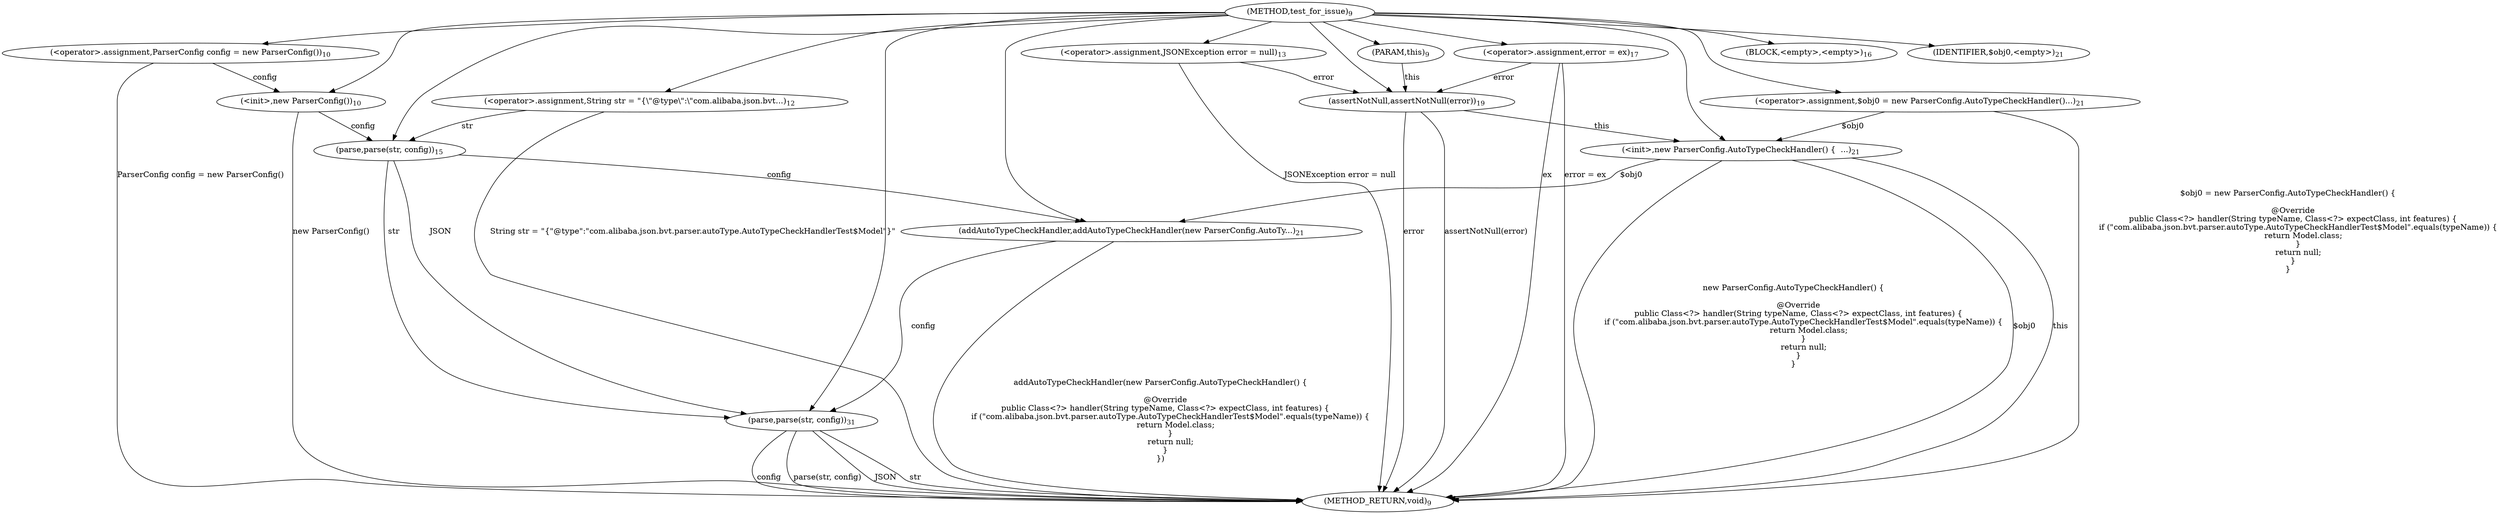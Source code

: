 digraph "test_for_issue" {  
"29" [label = <(METHOD,test_for_issue)<SUB>9</SUB>> ]
"72" [label = <(METHOD_RETURN,void)<SUB>9</SUB>> ]
"4" [label = <(PARAM,this)<SUB>9</SUB>> ]
"32" [label = <(&lt;operator&gt;.assignment,ParserConfig config = new ParserConfig())<SUB>10</SUB>> ]
"35" [label = <(&lt;init&gt;,new ParserConfig())<SUB>10</SUB>> ]
"38" [label = <(&lt;operator&gt;.assignment,String str = &quot;{\&quot;@type\&quot;:\&quot;com.alibaba.json.bvt...)<SUB>12</SUB>> ]
"42" [label = <(&lt;operator&gt;.assignment,JSONException error = null)<SUB>13</SUB>> ]
"56" [label = <(assertNotNull,assertNotNull(error))<SUB>19</SUB>> ]
"58" [label = <(addAutoTypeCheckHandler,addAutoTypeCheckHandler(new ParserConfig.AutoTy...)<SUB>21</SUB>> ]
"66" [label = <(parse,parse(str, config))<SUB>31</SUB>> ]
"32" [label = <(&lt;operator&gt;.assignment,ParserConfig config = new ParserConfig())<SUB>10</SUB>> ]
"32" [label = <(&lt;operator&gt;.assignment,ParserConfig config = new ParserConfig())<SUB>10</SUB>> ]
"35" [label = <(&lt;init&gt;,new ParserConfig())<SUB>10</SUB>> ]
"38" [label = <(&lt;operator&gt;.assignment,String str = &quot;{\&quot;@type\&quot;:\&quot;com.alibaba.json.bvt...)<SUB>12</SUB>> ]
"38" [label = <(&lt;operator&gt;.assignment,String str = &quot;{\&quot;@type\&quot;:\&quot;com.alibaba.json.bvt...)<SUB>12</SUB>> ]
"42" [label = <(&lt;operator&gt;.assignment,JSONException error = null)<SUB>13</SUB>> ]
"42" [label = <(&lt;operator&gt;.assignment,JSONException error = null)<SUB>13</SUB>> ]
"56" [label = <(assertNotNull,assertNotNull(error))<SUB>19</SUB>> ]
"56" [label = <(assertNotNull,assertNotNull(error))<SUB>19</SUB>> ]
"58" [label = <(addAutoTypeCheckHandler,addAutoTypeCheckHandler(new ParserConfig.AutoTy...)<SUB>21</SUB>> ]
"58" [label = <(addAutoTypeCheckHandler,addAutoTypeCheckHandler(new ParserConfig.AutoTy...)<SUB>21</SUB>> ]
"66" [label = <(parse,parse(str, config))<SUB>31</SUB>> ]
"66" [label = <(parse,parse(str, config))<SUB>31</SUB>> ]
"66" [label = <(parse,parse(str, config))<SUB>31</SUB>> ]
"47" [label = <(parse,parse(str, config))<SUB>15</SUB>> ]
"52" [label = <(BLOCK,&lt;empty&gt;,&lt;empty&gt;)<SUB>16</SUB>> ]
"62" [label = <(&lt;operator&gt;.assignment,$obj0 = new ParserConfig.AutoTypeCheckHandler()...)<SUB>21</SUB>> ]
"22" [label = <(&lt;init&gt;,new ParserConfig.AutoTypeCheckHandler() {

  ...)<SUB>21</SUB>> ]
"65" [label = <(IDENTIFIER,$obj0,&lt;empty&gt;)<SUB>21</SUB>> ]
"47" [label = <(parse,parse(str, config))<SUB>15</SUB>> ]
"47" [label = <(parse,parse(str, config))<SUB>15</SUB>> ]
"47" [label = <(parse,parse(str, config))<SUB>15</SUB>> ]
"53" [label = <(&lt;operator&gt;.assignment,error = ex)<SUB>17</SUB>> ]
"62" [label = <(&lt;operator&gt;.assignment,$obj0 = new ParserConfig.AutoTypeCheckHandler()...)<SUB>21</SUB>> ]
"62" [label = <(&lt;operator&gt;.assignment,$obj0 = new ParserConfig.AutoTypeCheckHandler()...)<SUB>21</SUB>> ]
"22" [label = <(&lt;init&gt;,new ParserConfig.AutoTypeCheckHandler() {

  ...)<SUB>21</SUB>> ]
"22" [label = <(&lt;init&gt;,new ParserConfig.AutoTypeCheckHandler() {

  ...)<SUB>21</SUB>> ]
"53" [label = <(&lt;operator&gt;.assignment,error = ex)<SUB>17</SUB>> ]
"53" [label = <(&lt;operator&gt;.assignment,error = ex)<SUB>17</SUB>> ]
  "32" -> "72"  [ label = "ParserConfig config = new ParserConfig()"] 
  "35" -> "72"  [ label = "new ParserConfig()"] 
  "38" -> "72"  [ label = "String str = &quot;{\&quot;@type\&quot;:\&quot;com.alibaba.json.bvt.parser.autoType.AutoTypeCheckHandlerTest$Model\&quot;}&quot;"] 
  "42" -> "72"  [ label = "JSONException error = null"] 
  "53" -> "72"  [ label = "error = ex"] 
  "56" -> "72"  [ label = "error"] 
  "56" -> "72"  [ label = "assertNotNull(error)"] 
  "62" -> "72"  [ label = "$obj0 = new ParserConfig.AutoTypeCheckHandler() {

    @Override
    public Class&lt;?&gt; handler(String typeName, Class&lt;?&gt; expectClass, int features) {
        if (&quot;com.alibaba.json.bvt.parser.autoType.AutoTypeCheckHandlerTest$Model&quot;.equals(typeName)) {
            return Model.class;
        }
        return null;
    }
}"] 
  "22" -> "72"  [ label = "$obj0"] 
  "22" -> "72"  [ label = "this"] 
  "22" -> "72"  [ label = "new ParserConfig.AutoTypeCheckHandler() {

    @Override
    public Class&lt;?&gt; handler(String typeName, Class&lt;?&gt; expectClass, int features) {
        if (&quot;com.alibaba.json.bvt.parser.autoType.AutoTypeCheckHandlerTest$Model&quot;.equals(typeName)) {
            return Model.class;
        }
        return null;
    }
}"] 
  "58" -> "72"  [ label = "addAutoTypeCheckHandler(new ParserConfig.AutoTypeCheckHandler() {

    @Override
    public Class&lt;?&gt; handler(String typeName, Class&lt;?&gt; expectClass, int features) {
        if (&quot;com.alibaba.json.bvt.parser.autoType.AutoTypeCheckHandlerTest$Model&quot;.equals(typeName)) {
            return Model.class;
        }
        return null;
    }
})"] 
  "66" -> "72"  [ label = "JSON"] 
  "66" -> "72"  [ label = "str"] 
  "66" -> "72"  [ label = "config"] 
  "66" -> "72"  [ label = "parse(str, config)"] 
  "53" -> "72"  [ label = "ex"] 
  "29" -> "4" 
  "29" -> "32" 
  "29" -> "38" 
  "29" -> "42" 
  "32" -> "35"  [ label = "config"] 
  "29" -> "35" 
  "4" -> "56"  [ label = "this"] 
  "29" -> "56" 
  "42" -> "56"  [ label = "error"] 
  "53" -> "56"  [ label = "error"] 
  "47" -> "58"  [ label = "config"] 
  "29" -> "58" 
  "22" -> "58"  [ label = "$obj0"] 
  "47" -> "66"  [ label = "JSON"] 
  "29" -> "66" 
  "47" -> "66"  [ label = "str"] 
  "58" -> "66"  [ label = "config"] 
  "29" -> "52" 
  "29" -> "62" 
  "29" -> "65" 
  "29" -> "47" 
  "38" -> "47"  [ label = "str"] 
  "35" -> "47"  [ label = "config"] 
  "29" -> "53" 
  "62" -> "22"  [ label = "$obj0"] 
  "29" -> "22" 
  "56" -> "22"  [ label = "this"] 
}
